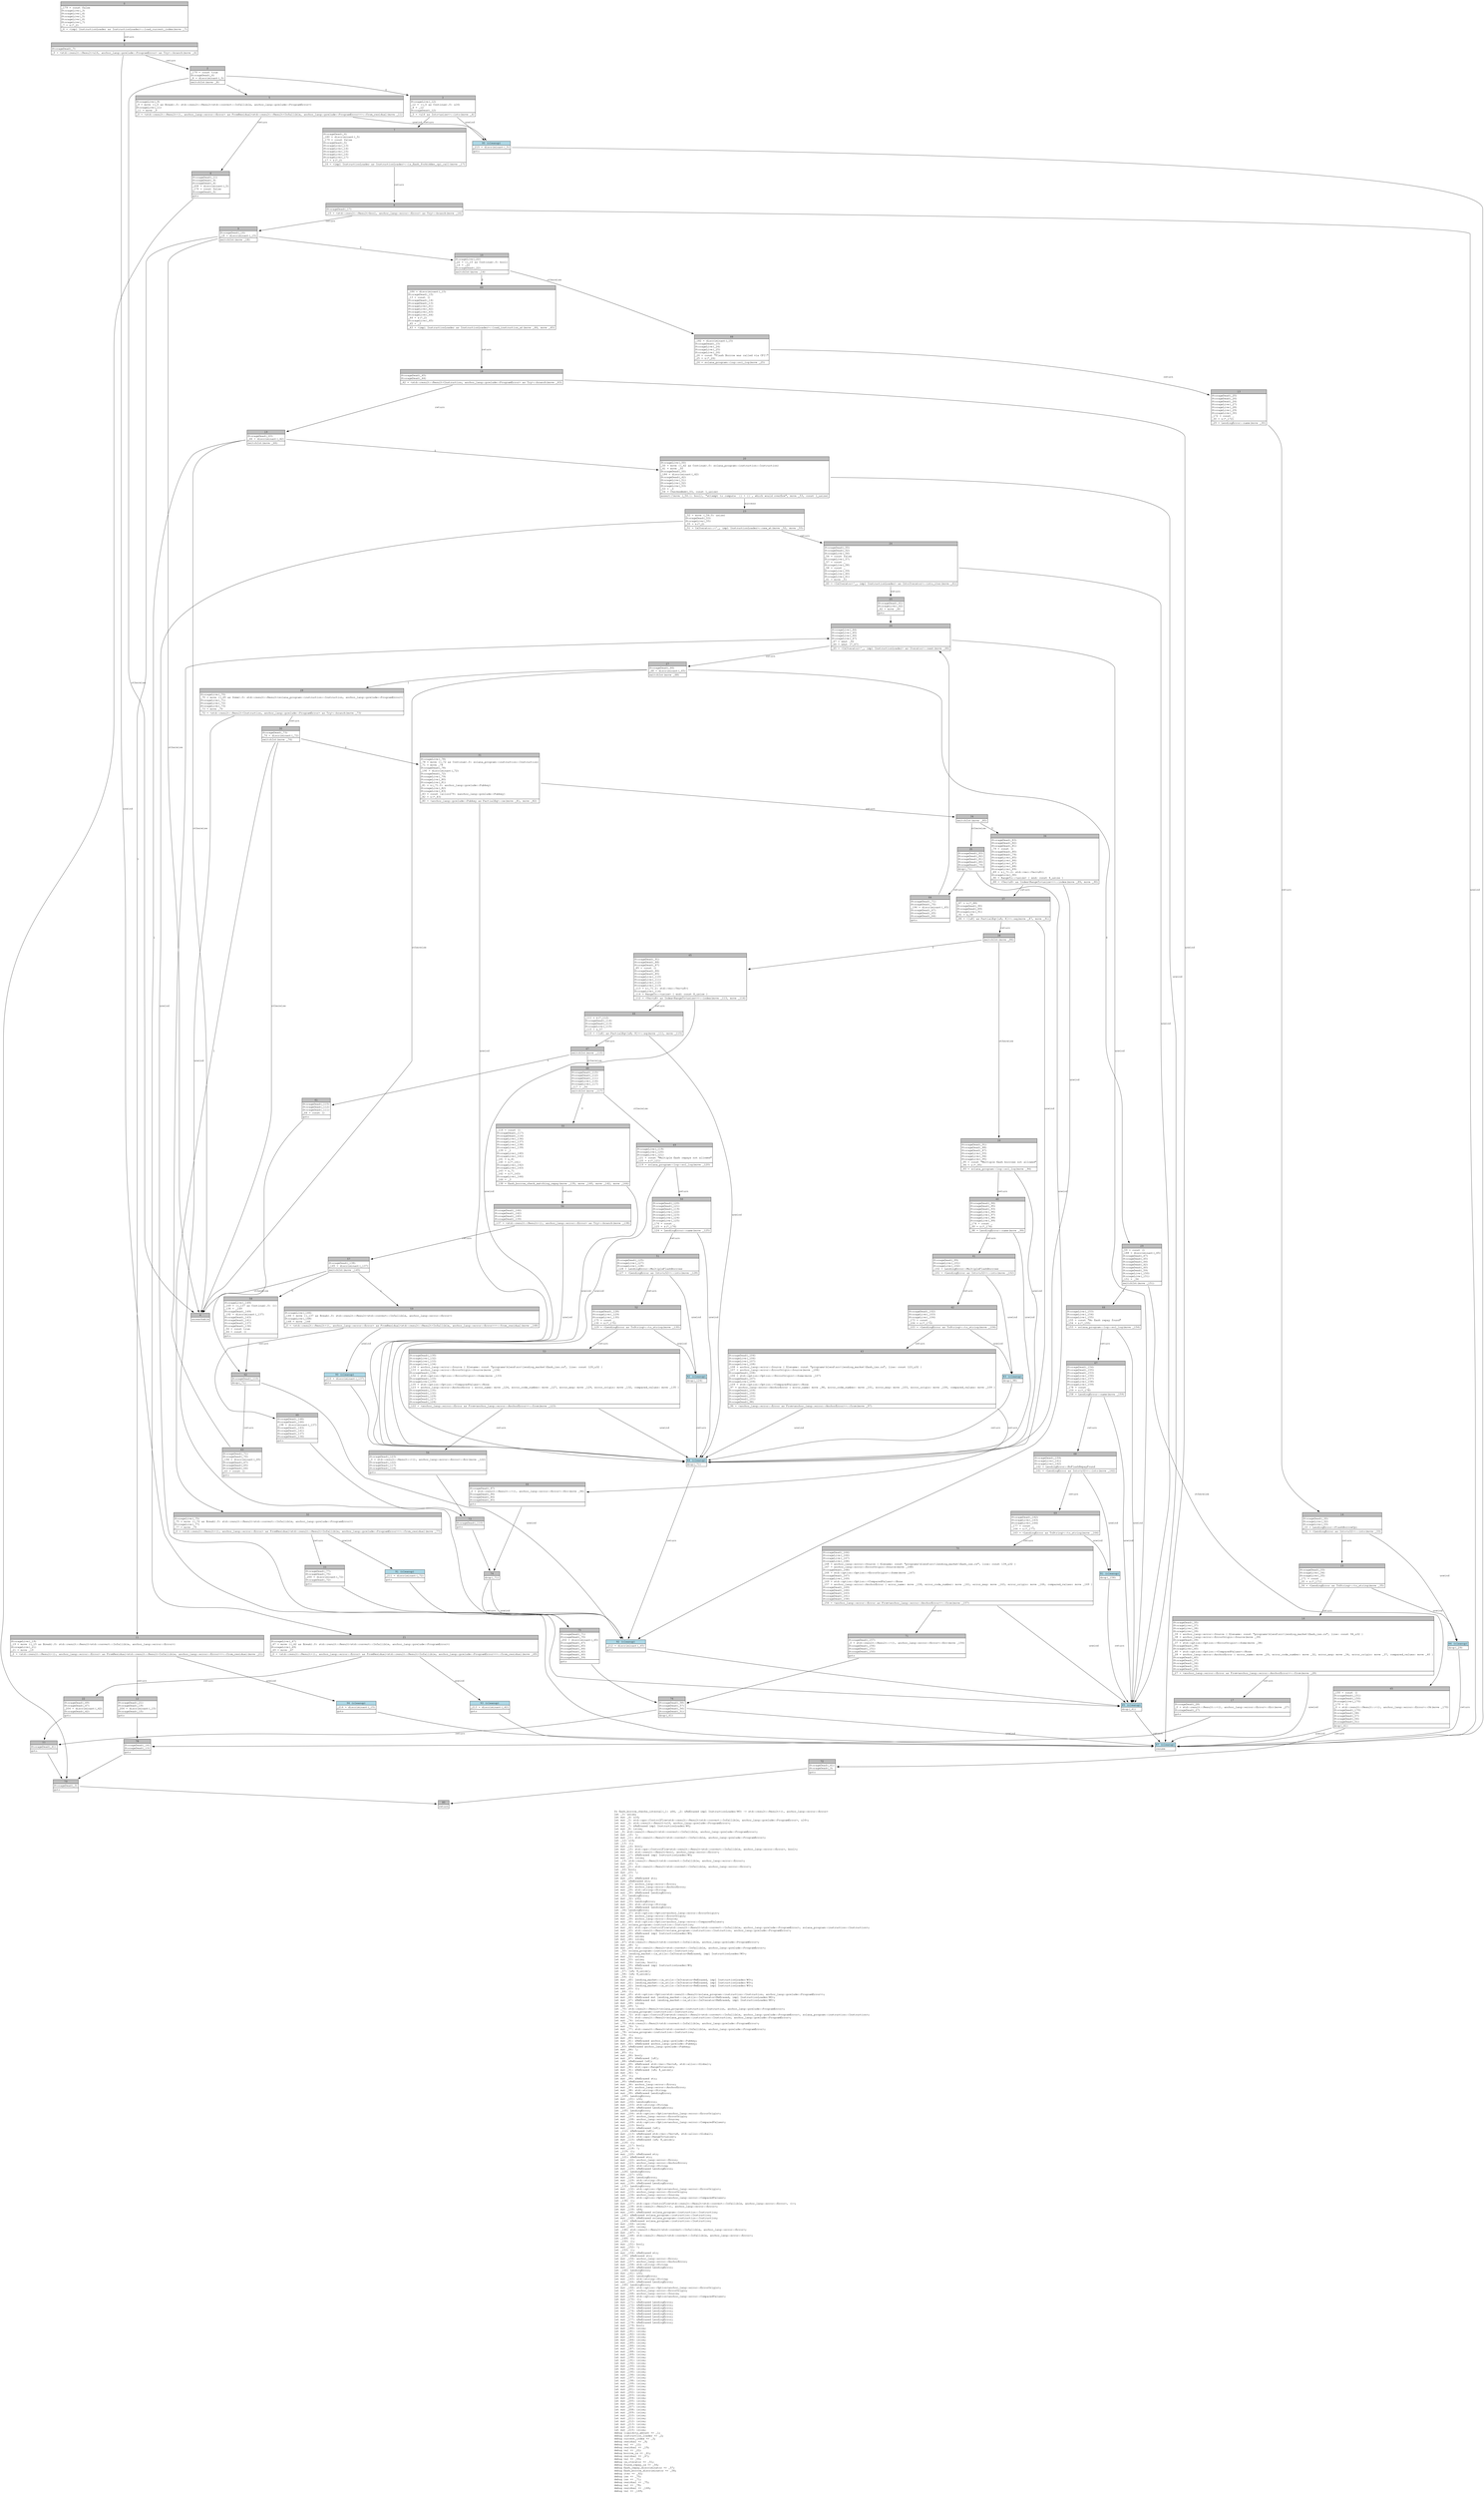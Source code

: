 digraph Mir_0_1103 {
    graph [fontname="Courier, monospace"];
    node [fontname="Courier, monospace"];
    edge [fontname="Courier, monospace"];
    label=<fn flash_borrow_checks_internal(_1: u64, _2: &amp;ReErased impl InstructionLoader/#0) -&gt; std::result::Result&lt;(), anchor_lang::error::Error&gt;<br align="left"/>let _3: usize;<br align="left"/>let mut _4: u16;<br align="left"/>let mut _5: std::ops::ControlFlow&lt;std::result::Result&lt;std::convert::Infallible, anchor_lang::prelude::ProgramError&gt;, u16&gt;;<br align="left"/>let mut _6: std::result::Result&lt;u16, anchor_lang::prelude::ProgramError&gt;;<br align="left"/>let mut _7: &amp;ReErased impl InstructionLoader/#0;<br align="left"/>let mut _8: isize;<br align="left"/>let _9: std::result::Result&lt;std::convert::Infallible, anchor_lang::prelude::ProgramError&gt;;<br align="left"/>let mut _10: !;<br align="left"/>let mut _11: std::result::Result&lt;std::convert::Infallible, anchor_lang::prelude::ProgramError&gt;;<br align="left"/>let _12: u16;<br align="left"/>let _13: ();<br align="left"/>let mut _14: bool;<br align="left"/>let mut _15: std::ops::ControlFlow&lt;std::result::Result&lt;std::convert::Infallible, anchor_lang::error::Error&gt;, bool&gt;;<br align="left"/>let mut _16: std::result::Result&lt;bool, anchor_lang::error::Error&gt;;<br align="left"/>let mut _17: &amp;ReErased impl InstructionLoader/#0;<br align="left"/>let mut _18: isize;<br align="left"/>let _19: std::result::Result&lt;std::convert::Infallible, anchor_lang::error::Error&gt;;<br align="left"/>let mut _20: !;<br align="left"/>let mut _21: std::result::Result&lt;std::convert::Infallible, anchor_lang::error::Error&gt;;<br align="left"/>let _22: bool;<br align="left"/>let mut _23: !;<br align="left"/>let _24: ();<br align="left"/>let mut _25: &amp;ReErased str;<br align="left"/>let _26: &amp;ReErased str;<br align="left"/>let mut _27: anchor_lang::error::Error;<br align="left"/>let mut _28: anchor_lang::error::AnchorError;<br align="left"/>let mut _29: std::string::String;<br align="left"/>let mut _30: &amp;ReErased LendingError;<br align="left"/>let _31: LendingError;<br align="left"/>let mut _32: u32;<br align="left"/>let mut _33: LendingError;<br align="left"/>let mut _34: std::string::String;<br align="left"/>let mut _35: &amp;ReErased LendingError;<br align="left"/>let _36: LendingError;<br align="left"/>let mut _37: std::option::Option&lt;anchor_lang::error::ErrorOrigin&gt;;<br align="left"/>let mut _38: anchor_lang::error::ErrorOrigin;<br align="left"/>let mut _39: anchor_lang::error::Source;<br align="left"/>let mut _40: std::option::Option&lt;anchor_lang::error::ComparedValues&gt;;<br align="left"/>let _41: solana_program::instruction::Instruction;<br align="left"/>let mut _42: std::ops::ControlFlow&lt;std::result::Result&lt;std::convert::Infallible, anchor_lang::prelude::ProgramError&gt;, solana_program::instruction::Instruction&gt;;<br align="left"/>let mut _43: std::result::Result&lt;solana_program::instruction::Instruction, anchor_lang::prelude::ProgramError&gt;;<br align="left"/>let mut _44: &amp;ReErased impl InstructionLoader/#0;<br align="left"/>let mut _45: usize;<br align="left"/>let mut _46: isize;<br align="left"/>let _47: std::result::Result&lt;std::convert::Infallible, anchor_lang::prelude::ProgramError&gt;;<br align="left"/>let mut _48: !;<br align="left"/>let mut _49: std::result::Result&lt;std::convert::Infallible, anchor_lang::prelude::ProgramError&gt;;<br align="left"/>let _50: solana_program::instruction::Instruction;<br align="left"/>let _51: lending_market::ix_utils::IxIterator&lt;ReErased, impl InstructionLoader/#0&gt;;<br align="left"/>let mut _52: usize;<br align="left"/>let mut _53: usize;<br align="left"/>let mut _54: (usize, bool);<br align="left"/>let mut _55: &amp;ReErased impl InstructionLoader/#0;<br align="left"/>let mut _56: bool;<br align="left"/>let _57: [u8; 8_usize];<br align="left"/>let _58: [u8; 8_usize];<br align="left"/>let _59: ();<br align="left"/>let mut _60: lending_market::ix_utils::IxIterator&lt;ReErased, impl InstructionLoader/#0&gt;;<br align="left"/>let mut _61: lending_market::ix_utils::IxIterator&lt;ReErased, impl InstructionLoader/#0&gt;;<br align="left"/>let mut _62: lending_market::ix_utils::IxIterator&lt;ReErased, impl InstructionLoader/#0&gt;;<br align="left"/>let mut _63: ();<br align="left"/>let _64: ();<br align="left"/>let mut _65: std::option::Option&lt;std::result::Result&lt;solana_program::instruction::Instruction, anchor_lang::prelude::ProgramError&gt;&gt;;<br align="left"/>let mut _66: &amp;ReErased mut lending_market::ix_utils::IxIterator&lt;ReErased, impl InstructionLoader/#0&gt;;<br align="left"/>let mut _67: &amp;ReErased mut lending_market::ix_utils::IxIterator&lt;ReErased, impl InstructionLoader/#0&gt;;<br align="left"/>let mut _68: isize;<br align="left"/>let mut _69: !;<br align="left"/>let _70: std::result::Result&lt;solana_program::instruction::Instruction, anchor_lang::prelude::ProgramError&gt;;<br align="left"/>let _71: solana_program::instruction::Instruction;<br align="left"/>let mut _72: std::ops::ControlFlow&lt;std::result::Result&lt;std::convert::Infallible, anchor_lang::prelude::ProgramError&gt;, solana_program::instruction::Instruction&gt;;<br align="left"/>let mut _73: std::result::Result&lt;solana_program::instruction::Instruction, anchor_lang::prelude::ProgramError&gt;;<br align="left"/>let mut _74: isize;<br align="left"/>let _75: std::result::Result&lt;std::convert::Infallible, anchor_lang::prelude::ProgramError&gt;;<br align="left"/>let mut _76: !;<br align="left"/>let mut _77: std::result::Result&lt;std::convert::Infallible, anchor_lang::prelude::ProgramError&gt;;<br align="left"/>let _78: solana_program::instruction::Instruction;<br align="left"/>let _79: ();<br align="left"/>let mut _80: bool;<br align="left"/>let mut _81: &amp;ReErased anchor_lang::prelude::Pubkey;<br align="left"/>let mut _82: &amp;ReErased anchor_lang::prelude::Pubkey;<br align="left"/>let _83: &amp;ReErased anchor_lang::prelude::Pubkey;<br align="left"/>let mut _84: !;<br align="left"/>let _85: ();<br align="left"/>let mut _86: bool;<br align="left"/>let mut _87: &amp;ReErased [u8];<br align="left"/>let _88: &amp;ReErased [u8];<br align="left"/>let mut _89: &amp;ReErased std::vec::Vec&lt;u8, std::alloc::Global&gt;;<br align="left"/>let mut _90: std::ops::RangeTo&lt;usize&gt;;<br align="left"/>let mut _91: &amp;ReErased [u8; 8_usize];<br align="left"/>let mut _92: !;<br align="left"/>let _93: ();<br align="left"/>let mut _94: &amp;ReErased str;<br align="left"/>let _95: &amp;ReErased str;<br align="left"/>let mut _96: anchor_lang::error::Error;<br align="left"/>let mut _97: anchor_lang::error::AnchorError;<br align="left"/>let mut _98: std::string::String;<br align="left"/>let mut _99: &amp;ReErased LendingError;<br align="left"/>let _100: LendingError;<br align="left"/>let mut _101: u32;<br align="left"/>let mut _102: LendingError;<br align="left"/>let mut _103: std::string::String;<br align="left"/>let mut _104: &amp;ReErased LendingError;<br align="left"/>let _105: LendingError;<br align="left"/>let mut _106: std::option::Option&lt;anchor_lang::error::ErrorOrigin&gt;;<br align="left"/>let mut _107: anchor_lang::error::ErrorOrigin;<br align="left"/>let mut _108: anchor_lang::error::Source;<br align="left"/>let mut _109: std::option::Option&lt;anchor_lang::error::ComparedValues&gt;;<br align="left"/>let mut _110: bool;<br align="left"/>let mut _111: &amp;ReErased [u8];<br align="left"/>let _112: &amp;ReErased [u8];<br align="left"/>let mut _113: &amp;ReErased std::vec::Vec&lt;u8, std::alloc::Global&gt;;<br align="left"/>let mut _114: std::ops::RangeTo&lt;usize&gt;;<br align="left"/>let mut _115: &amp;ReErased [u8; 8_usize];<br align="left"/>let _116: ();<br align="left"/>let mut _117: bool;<br align="left"/>let mut _118: !;<br align="left"/>let _119: ();<br align="left"/>let mut _120: &amp;ReErased str;<br align="left"/>let _121: &amp;ReErased str;<br align="left"/>let mut _122: anchor_lang::error::Error;<br align="left"/>let mut _123: anchor_lang::error::AnchorError;<br align="left"/>let mut _124: std::string::String;<br align="left"/>let mut _125: &amp;ReErased LendingError;<br align="left"/>let _126: LendingError;<br align="left"/>let mut _127: u32;<br align="left"/>let mut _128: LendingError;<br align="left"/>let mut _129: std::string::String;<br align="left"/>let mut _130: &amp;ReErased LendingError;<br align="left"/>let _131: LendingError;<br align="left"/>let mut _132: std::option::Option&lt;anchor_lang::error::ErrorOrigin&gt;;<br align="left"/>let mut _133: anchor_lang::error::ErrorOrigin;<br align="left"/>let mut _134: anchor_lang::error::Source;<br align="left"/>let mut _135: std::option::Option&lt;anchor_lang::error::ComparedValues&gt;;<br align="left"/>let _136: ();<br align="left"/>let mut _137: std::ops::ControlFlow&lt;std::result::Result&lt;std::convert::Infallible, anchor_lang::error::Error&gt;, ()&gt;;<br align="left"/>let mut _138: std::result::Result&lt;(), anchor_lang::error::Error&gt;;<br align="left"/>let mut _139: u64;<br align="left"/>let mut _140: &amp;ReErased solana_program::instruction::Instruction;<br align="left"/>let _141: &amp;ReErased solana_program::instruction::Instruction;<br align="left"/>let mut _142: &amp;ReErased solana_program::instruction::Instruction;<br align="left"/>let _143: &amp;ReErased solana_program::instruction::Instruction;<br align="left"/>let mut _144: usize;<br align="left"/>let mut _145: isize;<br align="left"/>let _146: std::result::Result&lt;std::convert::Infallible, anchor_lang::error::Error&gt;;<br align="left"/>let mut _147: !;<br align="left"/>let mut _148: std::result::Result&lt;std::convert::Infallible, anchor_lang::error::Error&gt;;<br align="left"/>let _149: ();<br align="left"/>let _150: ();<br align="left"/>let mut _151: bool;<br align="left"/>let mut _152: !;<br align="left"/>let _153: ();<br align="left"/>let mut _154: &amp;ReErased str;<br align="left"/>let _155: &amp;ReErased str;<br align="left"/>let mut _156: anchor_lang::error::Error;<br align="left"/>let mut _157: anchor_lang::error::AnchorError;<br align="left"/>let mut _158: std::string::String;<br align="left"/>let mut _159: &amp;ReErased LendingError;<br align="left"/>let _160: LendingError;<br align="left"/>let mut _161: u32;<br align="left"/>let mut _162: LendingError;<br align="left"/>let mut _163: std::string::String;<br align="left"/>let mut _164: &amp;ReErased LendingError;<br align="left"/>let _165: LendingError;<br align="left"/>let mut _166: std::option::Option&lt;anchor_lang::error::ErrorOrigin&gt;;<br align="left"/>let mut _167: anchor_lang::error::ErrorOrigin;<br align="left"/>let mut _168: anchor_lang::error::Source;<br align="left"/>let mut _169: std::option::Option&lt;anchor_lang::error::ComparedValues&gt;;<br align="left"/>let mut _170: ();<br align="left"/>let mut _171: &amp;ReErased LendingError;<br align="left"/>let mut _172: &amp;ReErased LendingError;<br align="left"/>let mut _173: &amp;ReErased LendingError;<br align="left"/>let mut _174: &amp;ReErased LendingError;<br align="left"/>let mut _175: &amp;ReErased LendingError;<br align="left"/>let mut _176: &amp;ReErased LendingError;<br align="left"/>let mut _177: &amp;ReErased LendingError;<br align="left"/>let mut _178: &amp;ReErased LendingError;<br align="left"/>let mut _179: bool;<br align="left"/>let mut _180: isize;<br align="left"/>let mut _181: isize;<br align="left"/>let mut _182: isize;<br align="left"/>let mut _183: isize;<br align="left"/>let mut _184: isize;<br align="left"/>let mut _185: isize;<br align="left"/>let mut _186: isize;<br align="left"/>let mut _187: isize;<br align="left"/>let mut _188: isize;<br align="left"/>let mut _189: isize;<br align="left"/>let mut _190: isize;<br align="left"/>let mut _191: isize;<br align="left"/>let mut _192: isize;<br align="left"/>let mut _193: isize;<br align="left"/>let mut _194: isize;<br align="left"/>let mut _195: isize;<br align="left"/>let mut _196: isize;<br align="left"/>let mut _197: isize;<br align="left"/>let mut _198: isize;<br align="left"/>let mut _199: isize;<br align="left"/>let mut _200: isize;<br align="left"/>let mut _201: isize;<br align="left"/>let mut _202: isize;<br align="left"/>let mut _203: isize;<br align="left"/>let mut _204: isize;<br align="left"/>let mut _205: isize;<br align="left"/>let mut _206: isize;<br align="left"/>let mut _207: isize;<br align="left"/>let mut _208: isize;<br align="left"/>let mut _209: isize;<br align="left"/>let mut _210: isize;<br align="left"/>let mut _211: isize;<br align="left"/>let mut _212: isize;<br align="left"/>let mut _213: isize;<br align="left"/>let mut _214: isize;<br align="left"/>let mut _215: isize;<br align="left"/>debug liquidity_amount =&gt; _1;<br align="left"/>debug instruction_loader =&gt; _2;<br align="left"/>debug current_index =&gt; _3;<br align="left"/>debug residual =&gt; _9;<br align="left"/>debug val =&gt; _12;<br align="left"/>debug residual =&gt; _19;<br align="left"/>debug val =&gt; _22;<br align="left"/>debug borrow_ix =&gt; _41;<br align="left"/>debug residual =&gt; _47;<br align="left"/>debug val =&gt; _50;<br align="left"/>debug ix_iterator =&gt; _51;<br align="left"/>debug found_repay_ix =&gt; _56;<br align="left"/>debug flash_repay_discriminator =&gt; _57;<br align="left"/>debug flash_borrow_discriminator =&gt; _58;<br align="left"/>debug iter =&gt; _62;<br align="left"/>debug ixn =&gt; _70;<br align="left"/>debug ixn =&gt; _71;<br align="left"/>debug residual =&gt; _75;<br align="left"/>debug val =&gt; _78;<br align="left"/>debug residual =&gt; _146;<br align="left"/>debug val =&gt; _149;<br align="left"/>>;
    bb0__0_1103 [shape="none", label=<<table border="0" cellborder="1" cellspacing="0"><tr><td bgcolor="gray" align="center" colspan="1">0</td></tr><tr><td align="left" balign="left">_179 = const false<br/>StorageLive(_3)<br/>StorageLive(_4)<br/>StorageLive(_5)<br/>StorageLive(_6)<br/>StorageLive(_7)<br/>_7 = &amp;(*_2)<br/></td></tr><tr><td align="left">_6 = &lt;impl InstructionLoader as InstructionLoader&gt;::load_current_index(move _7)</td></tr></table>>];
    bb1__0_1103 [shape="none", label=<<table border="0" cellborder="1" cellspacing="0"><tr><td bgcolor="gray" align="center" colspan="1">1</td></tr><tr><td align="left" balign="left">StorageDead(_7)<br/></td></tr><tr><td align="left">_5 = &lt;std::result::Result&lt;u16, anchor_lang::prelude::ProgramError&gt; as Try&gt;::branch(move _6)</td></tr></table>>];
    bb2__0_1103 [shape="none", label=<<table border="0" cellborder="1" cellspacing="0"><tr><td bgcolor="gray" align="center" colspan="1">2</td></tr><tr><td align="left" balign="left">_179 = const true<br/>StorageDead(_6)<br/>_8 = discriminant(_5)<br/></td></tr><tr><td align="left">switchInt(move _8)</td></tr></table>>];
    bb3__0_1103 [shape="none", label=<<table border="0" cellborder="1" cellspacing="0"><tr><td bgcolor="gray" align="center" colspan="1">3</td></tr><tr><td align="left" balign="left">StorageLive(_12)<br/>_12 = ((_5 as Continue).0: u16)<br/>_4 = _12<br/>StorageDead(_12)<br/></td></tr><tr><td align="left">_3 = &lt;u16 as Into&lt;usize&gt;&gt;::into(move _4)</td></tr></table>>];
    bb4__0_1103 [shape="none", label=<<table border="0" cellborder="1" cellspacing="0"><tr><td bgcolor="gray" align="center" colspan="1">4</td></tr><tr><td align="left">unreachable</td></tr></table>>];
    bb5__0_1103 [shape="none", label=<<table border="0" cellborder="1" cellspacing="0"><tr><td bgcolor="gray" align="center" colspan="1">5</td></tr><tr><td align="left" balign="left">StorageLive(_9)<br/>_9 = move ((_5 as Break).0: std::result::Result&lt;std::convert::Infallible, anchor_lang::prelude::ProgramError&gt;)<br/>StorageLive(_11)<br/>_11 = move _9<br/></td></tr><tr><td align="left">_0 = &lt;std::result::Result&lt;(), anchor_lang::error::Error&gt; as FromResidual&lt;std::result::Result&lt;Infallible, anchor_lang::prelude::ProgramError&gt;&gt;&gt;::from_residual(move _11)</td></tr></table>>];
    bb6__0_1103 [shape="none", label=<<table border="0" cellborder="1" cellspacing="0"><tr><td bgcolor="gray" align="center" colspan="1">6</td></tr><tr><td align="left" balign="left">StorageDead(_11)<br/>StorageDead(_9)<br/>StorageDead(_4)<br/>_208 = discriminant(_5)<br/>_179 = const false<br/>StorageDead(_5)<br/></td></tr><tr><td align="left">goto</td></tr></table>>];
    bb7__0_1103 [shape="none", label=<<table border="0" cellborder="1" cellspacing="0"><tr><td bgcolor="gray" align="center" colspan="1">7</td></tr><tr><td align="left" balign="left">StorageDead(_4)<br/>_180 = discriminant(_5)<br/>_179 = const false<br/>StorageDead(_5)<br/>StorageLive(_13)<br/>StorageLive(_14)<br/>StorageLive(_15)<br/>StorageLive(_16)<br/>StorageLive(_17)<br/>_17 = &amp;(*_2)<br/></td></tr><tr><td align="left">_16 = &lt;impl InstructionLoader as InstructionLoader&gt;::is_flash_forbidden_cpi_call(move _17)</td></tr></table>>];
    bb8__0_1103 [shape="none", label=<<table border="0" cellborder="1" cellspacing="0"><tr><td bgcolor="gray" align="center" colspan="1">8</td></tr><tr><td align="left" balign="left">StorageDead(_17)<br/></td></tr><tr><td align="left">_15 = &lt;std::result::Result&lt;bool, anchor_lang::error::Error&gt; as Try&gt;::branch(move _16)</td></tr></table>>];
    bb9__0_1103 [shape="none", label=<<table border="0" cellborder="1" cellspacing="0"><tr><td bgcolor="gray" align="center" colspan="1">9</td></tr><tr><td align="left" balign="left">StorageDead(_16)<br/>_18 = discriminant(_15)<br/></td></tr><tr><td align="left">switchInt(move _18)</td></tr></table>>];
    bb10__0_1103 [shape="none", label=<<table border="0" cellborder="1" cellspacing="0"><tr><td bgcolor="gray" align="center" colspan="1">10</td></tr><tr><td align="left" balign="left">StorageLive(_22)<br/>_22 = ((_15 as Continue).0: bool)<br/>_14 = _22<br/>StorageDead(_22)<br/></td></tr><tr><td align="left">switchInt(move _14)</td></tr></table>>];
    bb11__0_1103 [shape="none", label=<<table border="0" cellborder="1" cellspacing="0"><tr><td bgcolor="gray" align="center" colspan="1">11</td></tr><tr><td align="left" balign="left">StorageLive(_19)<br/>_19 = move ((_15 as Break).0: std::result::Result&lt;std::convert::Infallible, anchor_lang::error::Error&gt;)<br/>StorageLive(_21)<br/>_21 = move _19<br/></td></tr><tr><td align="left">_0 = &lt;std::result::Result&lt;(), anchor_lang::error::Error&gt; as FromResidual&lt;std::result::Result&lt;Infallible, anchor_lang::error::Error&gt;&gt;&gt;::from_residual(move _21)</td></tr></table>>];
    bb12__0_1103 [shape="none", label=<<table border="0" cellborder="1" cellspacing="0"><tr><td bgcolor="gray" align="center" colspan="1">12</td></tr><tr><td align="left" balign="left">StorageDead(_21)<br/>StorageDead(_19)<br/>_206 = discriminant(_15)<br/>StorageDead(_15)<br/></td></tr><tr><td align="left">goto</td></tr></table>>];
    bb13__0_1103 [shape="none", label=<<table border="0" cellborder="1" cellspacing="0"><tr><td bgcolor="gray" align="center" colspan="1">13</td></tr><tr><td align="left" balign="left">StorageDead(_25)<br/>StorageDead(_26)<br/>StorageDead(_24)<br/>StorageLive(_27)<br/>StorageLive(_28)<br/>StorageLive(_29)<br/>StorageLive(_30)<br/>_172 = const _<br/>_30 = &amp;(*_172)<br/></td></tr><tr><td align="left">_29 = LendingError::name(move _30)</td></tr></table>>];
    bb14__0_1103 [shape="none", label=<<table border="0" cellborder="1" cellspacing="0"><tr><td bgcolor="gray" align="center" colspan="1">14</td></tr><tr><td align="left" balign="left">StorageDead(_30)<br/>StorageLive(_32)<br/>StorageLive(_33)<br/>_33 = LendingError::FlashBorrowCpi<br/></td></tr><tr><td align="left">_32 = &lt;LendingError as Into&lt;u32&gt;&gt;::into(move _33)</td></tr></table>>];
    bb15__0_1103 [shape="none", label=<<table border="0" cellborder="1" cellspacing="0"><tr><td bgcolor="gray" align="center" colspan="1">15</td></tr><tr><td align="left" balign="left">StorageDead(_33)<br/>StorageLive(_34)<br/>StorageLive(_35)<br/>_171 = const _<br/>_35 = &amp;(*_171)<br/></td></tr><tr><td align="left">_34 = &lt;LendingError as ToString&gt;::to_string(move _35)</td></tr></table>>];
    bb16__0_1103 [shape="none", label=<<table border="0" cellborder="1" cellspacing="0"><tr><td bgcolor="gray" align="center" colspan="1">16</td></tr><tr><td align="left" balign="left">StorageDead(_35)<br/>StorageLive(_37)<br/>StorageLive(_38)<br/>StorageLive(_39)<br/>_39 = anchor_lang::error::Source { filename: const &quot;programs\\klend\\src\\lending_market\\flash_ixs.rs&quot;, line: const 94_u32 }<br/>_38 = anchor_lang::error::ErrorOrigin::Source(move _39)<br/>StorageDead(_39)<br/>_37 = std::option::Option::&lt;ErrorOrigin&gt;::Some(move _38)<br/>StorageDead(_38)<br/>StorageLive(_40)<br/>_40 = std::option::Option::&lt;ComparedValues&gt;::None<br/>_28 = anchor_lang::error::AnchorError { error_name: move _29, error_code_number: move _32, error_msg: move _34, error_origin: move _37, compared_values: move _40 }<br/>StorageDead(_40)<br/>StorageDead(_37)<br/>StorageDead(_34)<br/>StorageDead(_32)<br/>StorageDead(_29)<br/></td></tr><tr><td align="left">_27 = &lt;anchor_lang::error::Error as From&lt;anchor_lang::error::AnchorError&gt;&gt;::from(move _28)</td></tr></table>>];
    bb17__0_1103 [shape="none", label=<<table border="0" cellborder="1" cellspacing="0"><tr><td bgcolor="gray" align="center" colspan="1">17</td></tr><tr><td align="left" balign="left">StorageDead(_28)<br/>_0 = std::result::Result::&lt;(), anchor_lang::error::Error&gt;::Err(move _27)<br/>StorageDead(_27)<br/></td></tr><tr><td align="left">goto</td></tr></table>>];
    bb18__0_1103 [shape="none", label=<<table border="0" cellborder="1" cellspacing="0"><tr><td bgcolor="gray" align="center" colspan="1">18</td></tr><tr><td align="left" balign="left">StorageDead(_45)<br/>StorageDead(_44)<br/></td></tr><tr><td align="left">_42 = &lt;std::result::Result&lt;Instruction, anchor_lang::prelude::ProgramError&gt; as Try&gt;::branch(move _43)</td></tr></table>>];
    bb19__0_1103 [shape="none", label=<<table border="0" cellborder="1" cellspacing="0"><tr><td bgcolor="gray" align="center" colspan="1">19</td></tr><tr><td align="left" balign="left">StorageDead(_43)<br/>_46 = discriminant(_42)<br/></td></tr><tr><td align="left">switchInt(move _46)</td></tr></table>>];
    bb20__0_1103 [shape="none", label=<<table border="0" cellborder="1" cellspacing="0"><tr><td bgcolor="gray" align="center" colspan="1">20</td></tr><tr><td align="left" balign="left">StorageLive(_50)<br/>_50 = move ((_42 as Continue).0: solana_program::instruction::Instruction)<br/>_41 = move _50<br/>StorageDead(_50)<br/>_186 = discriminant(_42)<br/>StorageDead(_42)<br/>StorageLive(_51)<br/>StorageLive(_52)<br/>StorageLive(_53)<br/>_53 = _3<br/>_54 = CheckedAdd(_53, const 1_usize)<br/></td></tr><tr><td align="left">assert(!move (_54.1: bool), &quot;attempt to compute `{} + {}`, which would overflow&quot;, move _53, const 1_usize)</td></tr></table>>];
    bb21__0_1103 [shape="none", label=<<table border="0" cellborder="1" cellspacing="0"><tr><td bgcolor="gray" align="center" colspan="1">21</td></tr><tr><td align="left" balign="left">StorageLive(_47)<br/>_47 = move ((_42 as Break).0: std::result::Result&lt;std::convert::Infallible, anchor_lang::prelude::ProgramError&gt;)<br/>StorageLive(_49)<br/>_49 = move _47<br/></td></tr><tr><td align="left">_0 = &lt;std::result::Result&lt;(), anchor_lang::error::Error&gt; as FromResidual&lt;std::result::Result&lt;Infallible, anchor_lang::prelude::ProgramError&gt;&gt;&gt;::from_residual(move _49)</td></tr></table>>];
    bb22__0_1103 [shape="none", label=<<table border="0" cellborder="1" cellspacing="0"><tr><td bgcolor="gray" align="center" colspan="1">22</td></tr><tr><td align="left" balign="left">StorageDead(_49)<br/>StorageDead(_47)<br/>_204 = discriminant(_42)<br/>StorageDead(_42)<br/></td></tr><tr><td align="left">goto</td></tr></table>>];
    bb23__0_1103 [shape="none", label=<<table border="0" cellborder="1" cellspacing="0"><tr><td bgcolor="gray" align="center" colspan="1">23</td></tr><tr><td align="left" balign="left">_52 = move (_54.0: usize)<br/>StorageDead(_53)<br/>StorageLive(_55)<br/>_55 = &amp;(*_2)<br/></td></tr><tr><td align="left">_51 = IxIterator::&lt;'_, impl InstructionLoader&gt;::new_at(move _52, move _55)</td></tr></table>>];
    bb24__0_1103 [shape="none", label=<<table border="0" cellborder="1" cellspacing="0"><tr><td bgcolor="gray" align="center" colspan="1">24</td></tr><tr><td align="left" balign="left">StorageDead(_55)<br/>StorageDead(_52)<br/>StorageLive(_56)<br/>_56 = const false<br/>StorageLive(_57)<br/>_57 = const _<br/>StorageLive(_58)<br/>_58 = const _<br/>StorageLive(_59)<br/>StorageLive(_60)<br/>StorageLive(_61)<br/>_61 = move _51<br/></td></tr><tr><td align="left">_60 = &lt;IxIterator&lt;'_, impl InstructionLoader&gt; as IntoIterator&gt;::into_iter(move _61)</td></tr></table>>];
    bb25__0_1103 [shape="none", label=<<table border="0" cellborder="1" cellspacing="0"><tr><td bgcolor="gray" align="center" colspan="1">25</td></tr><tr><td align="left" balign="left">StorageDead(_61)<br/>StorageLive(_62)<br/>_62 = move _60<br/></td></tr><tr><td align="left">goto</td></tr></table>>];
    bb26__0_1103 [shape="none", label=<<table border="0" cellborder="1" cellspacing="0"><tr><td bgcolor="gray" align="center" colspan="1">26</td></tr><tr><td align="left" balign="left">StorageLive(_64)<br/>StorageLive(_65)<br/>StorageLive(_66)<br/>StorageLive(_67)<br/>_67 = &amp;mut _62<br/>_66 = &amp;mut (*_67)<br/></td></tr><tr><td align="left">_65 = &lt;IxIterator&lt;'_, impl InstructionLoader&gt; as Iterator&gt;::next(move _66)</td></tr></table>>];
    bb27__0_1103 [shape="none", label=<<table border="0" cellborder="1" cellspacing="0"><tr><td bgcolor="gray" align="center" colspan="1">27</td></tr><tr><td align="left" balign="left">StorageDead(_66)<br/>_68 = discriminant(_65)<br/></td></tr><tr><td align="left">switchInt(move _68)</td></tr></table>>];
    bb28__0_1103 [shape="none", label=<<table border="0" cellborder="1" cellspacing="0"><tr><td bgcolor="gray" align="center" colspan="1">28</td></tr><tr><td align="left" balign="left">StorageLive(_70)<br/>_70 = move ((_65 as Some).0: std::result::Result&lt;solana_program::instruction::Instruction, anchor_lang::prelude::ProgramError&gt;)<br/>StorageLive(_71)<br/>StorageLive(_72)<br/>StorageLive(_73)<br/>_73 = move _70<br/></td></tr><tr><td align="left">_72 = &lt;std::result::Result&lt;Instruction, anchor_lang::prelude::ProgramError&gt; as Try&gt;::branch(move _73)</td></tr></table>>];
    bb29__0_1103 [shape="none", label=<<table border="0" cellborder="1" cellspacing="0"><tr><td bgcolor="gray" align="center" colspan="1">29</td></tr><tr><td align="left" balign="left">_59 = const ()<br/>_188 = discriminant(_65)<br/>StorageDead(_67)<br/>StorageDead(_65)<br/>StorageDead(_64)<br/>StorageDead(_62)<br/>StorageDead(_60)<br/>StorageDead(_59)<br/>StorageLive(_150)<br/>StorageLive(_151)<br/>_151 = _56<br/></td></tr><tr><td align="left">switchInt(move _151)</td></tr></table>>];
    bb30__0_1103 [shape="none", label=<<table border="0" cellborder="1" cellspacing="0"><tr><td bgcolor="gray" align="center" colspan="1">30</td></tr><tr><td align="left" balign="left">StorageDead(_73)<br/>_74 = discriminant(_72)<br/></td></tr><tr><td align="left">switchInt(move _74)</td></tr></table>>];
    bb31__0_1103 [shape="none", label=<<table border="0" cellborder="1" cellspacing="0"><tr><td bgcolor="gray" align="center" colspan="1">31</td></tr><tr><td align="left" balign="left">StorageLive(_78)<br/>_78 = move ((_72 as Continue).0: solana_program::instruction::Instruction)<br/>_71 = move _78<br/>StorageDead(_78)<br/>_190 = discriminant(_72)<br/>StorageDead(_72)<br/>StorageLive(_79)<br/>StorageLive(_80)<br/>StorageLive(_81)<br/>_81 = &amp;(_71.0: anchor_lang::prelude::Pubkey)<br/>StorageLive(_82)<br/>StorageLive(_83)<br/>_83 = const {alloc279: &amp;anchor_lang::prelude::Pubkey}<br/>_82 = &amp;(*_83)<br/></td></tr><tr><td align="left">_80 = &lt;anchor_lang::prelude::Pubkey as PartialEq&gt;::ne(move _81, move _82)</td></tr></table>>];
    bb32__0_1103 [shape="none", label=<<table border="0" cellborder="1" cellspacing="0"><tr><td bgcolor="gray" align="center" colspan="1">32</td></tr><tr><td align="left" balign="left">StorageLive(_75)<br/>_75 = move ((_72 as Break).0: std::result::Result&lt;std::convert::Infallible, anchor_lang::prelude::ProgramError&gt;)<br/>StorageLive(_77)<br/>_77 = move _75<br/></td></tr><tr><td align="left">_0 = &lt;std::result::Result&lt;(), anchor_lang::error::Error&gt; as FromResidual&lt;std::result::Result&lt;Infallible, anchor_lang::prelude::ProgramError&gt;&gt;&gt;::from_residual(move _77)</td></tr></table>>];
    bb33__0_1103 [shape="none", label=<<table border="0" cellborder="1" cellspacing="0"><tr><td bgcolor="gray" align="center" colspan="1">33</td></tr><tr><td align="left" balign="left">StorageDead(_77)<br/>StorageDead(_75)<br/>_200 = discriminant(_72)<br/>StorageDead(_72)<br/></td></tr><tr><td align="left">goto</td></tr></table>>];
    bb34__0_1103 [shape="none", label=<<table border="0" cellborder="1" cellspacing="0"><tr><td bgcolor="gray" align="center" colspan="1">34</td></tr><tr><td align="left">switchInt(move _80)</td></tr></table>>];
    bb35__0_1103 [shape="none", label=<<table border="0" cellborder="1" cellspacing="0"><tr><td bgcolor="gray" align="center" colspan="1">35</td></tr><tr><td align="left" balign="left">StorageDead(_83)<br/>StorageDead(_82)<br/>StorageDead(_81)<br/>StorageDead(_80)<br/>StorageDead(_79)<br/></td></tr><tr><td align="left">drop(_71)</td></tr></table>>];
    bb36__0_1103 [shape="none", label=<<table border="0" cellborder="1" cellspacing="0"><tr><td bgcolor="gray" align="center" colspan="1">36</td></tr><tr><td align="left" balign="left">StorageDead(_83)<br/>StorageDead(_82)<br/>StorageDead(_81)<br/>_79 = const ()<br/>StorageDead(_80)<br/>StorageDead(_79)<br/>StorageLive(_85)<br/>StorageLive(_86)<br/>StorageLive(_87)<br/>StorageLive(_88)<br/>StorageLive(_89)<br/>_89 = &amp;(_71.2: std::vec::Vec&lt;u8&gt;)<br/>StorageLive(_90)<br/>_90 = RangeTo::&lt;usize&gt; { end: const 8_usize }<br/></td></tr><tr><td align="left">_88 = &lt;Vec&lt;u8&gt; as Index&lt;RangeTo&lt;usize&gt;&gt;&gt;::index(move _89, move _90)</td></tr></table>>];
    bb37__0_1103 [shape="none", label=<<table border="0" cellborder="1" cellspacing="0"><tr><td bgcolor="gray" align="center" colspan="1">37</td></tr><tr><td align="left" balign="left">_87 = &amp;(*_88)<br/>StorageDead(_90)<br/>StorageDead(_89)<br/>StorageLive(_91)<br/>_91 = &amp;_58<br/></td></tr><tr><td align="left">_86 = &lt;[u8] as PartialEq&lt;[u8; 8]&gt;&gt;::eq(move _87, move _91)</td></tr></table>>];
    bb38__0_1103 [shape="none", label=<<table border="0" cellborder="1" cellspacing="0"><tr><td bgcolor="gray" align="center" colspan="1">38</td></tr><tr><td align="left">switchInt(move _86)</td></tr></table>>];
    bb39__0_1103 [shape="none", label=<<table border="0" cellborder="1" cellspacing="0"><tr><td bgcolor="gray" align="center" colspan="1">39</td></tr><tr><td align="left" balign="left">StorageDead(_91)<br/>StorageDead(_88)<br/>StorageDead(_87)<br/>StorageLive(_93)<br/>StorageLive(_94)<br/>StorageLive(_95)<br/>_95 = const &quot;Multiple flash borrows not allowed&quot;<br/>_94 = &amp;(*_95)<br/></td></tr><tr><td align="left">_93 = solana_program::log::sol_log(move _94)</td></tr></table>>];
    bb40__0_1103 [shape="none", label=<<table border="0" cellborder="1" cellspacing="0"><tr><td bgcolor="gray" align="center" colspan="1">40</td></tr><tr><td align="left" balign="left">StorageDead(_94)<br/>StorageDead(_95)<br/>StorageDead(_93)<br/>StorageLive(_96)<br/>StorageLive(_97)<br/>StorageLive(_98)<br/>StorageLive(_99)<br/>_174 = const _<br/>_99 = &amp;(*_174)<br/></td></tr><tr><td align="left">_98 = LendingError::name(move _99)</td></tr></table>>];
    bb41__0_1103 [shape="none", label=<<table border="0" cellborder="1" cellspacing="0"><tr><td bgcolor="gray" align="center" colspan="1">41</td></tr><tr><td align="left" balign="left">StorageDead(_99)<br/>StorageLive(_101)<br/>StorageLive(_102)<br/>_102 = LendingError::MultipleFlashBorrows<br/></td></tr><tr><td align="left">_101 = &lt;LendingError as Into&lt;u32&gt;&gt;::into(move _102)</td></tr></table>>];
    bb42__0_1103 [shape="none", label=<<table border="0" cellborder="1" cellspacing="0"><tr><td bgcolor="gray" align="center" colspan="1">42</td></tr><tr><td align="left" balign="left">StorageDead(_102)<br/>StorageLive(_103)<br/>StorageLive(_104)<br/>_173 = const _<br/>_104 = &amp;(*_173)<br/></td></tr><tr><td align="left">_103 = &lt;LendingError as ToString&gt;::to_string(move _104)</td></tr></table>>];
    bb43__0_1103 [shape="none", label=<<table border="0" cellborder="1" cellspacing="0"><tr><td bgcolor="gray" align="center" colspan="1">43</td></tr><tr><td align="left" balign="left">StorageDead(_104)<br/>StorageLive(_106)<br/>StorageLive(_107)<br/>StorageLive(_108)<br/>_108 = anchor_lang::error::Source { filename: const &quot;programs\\klend\\src\\lending_market\\flash_ixs.rs&quot;, line: const 123_u32 }<br/>_107 = anchor_lang::error::ErrorOrigin::Source(move _108)<br/>StorageDead(_108)<br/>_106 = std::option::Option::&lt;ErrorOrigin&gt;::Some(move _107)<br/>StorageDead(_107)<br/>StorageLive(_109)<br/>_109 = std::option::Option::&lt;ComparedValues&gt;::None<br/>_97 = anchor_lang::error::AnchorError { error_name: move _98, error_code_number: move _101, error_msg: move _103, error_origin: move _106, compared_values: move _109 }<br/>StorageDead(_109)<br/>StorageDead(_106)<br/>StorageDead(_103)<br/>StorageDead(_101)<br/>StorageDead(_98)<br/></td></tr><tr><td align="left">_96 = &lt;anchor_lang::error::Error as From&lt;anchor_lang::error::AnchorError&gt;&gt;::from(move _97)</td></tr></table>>];
    bb44__0_1103 [shape="none", label=<<table border="0" cellborder="1" cellspacing="0"><tr><td bgcolor="gray" align="center" colspan="1">44</td></tr><tr><td align="left" balign="left">StorageDead(_97)<br/>_0 = std::result::Result::&lt;(), anchor_lang::error::Error&gt;::Err(move _96)<br/>StorageDead(_96)<br/>StorageDead(_86)<br/>StorageDead(_85)<br/></td></tr><tr><td align="left">goto</td></tr></table>>];
    bb45__0_1103 [shape="none", label=<<table border="0" cellborder="1" cellspacing="0"><tr><td bgcolor="gray" align="center" colspan="1">45</td></tr><tr><td align="left" balign="left">StorageDead(_91)<br/>StorageDead(_88)<br/>StorageDead(_87)<br/>_85 = const ()<br/>StorageDead(_86)<br/>StorageDead(_85)<br/>StorageLive(_110)<br/>StorageLive(_111)<br/>StorageLive(_112)<br/>StorageLive(_113)<br/>_113 = &amp;(_71.2: std::vec::Vec&lt;u8&gt;)<br/>StorageLive(_114)<br/>_114 = RangeTo::&lt;usize&gt; { end: const 8_usize }<br/></td></tr><tr><td align="left">_112 = &lt;Vec&lt;u8&gt; as Index&lt;RangeTo&lt;usize&gt;&gt;&gt;::index(move _113, move _114)</td></tr></table>>];
    bb46__0_1103 [shape="none", label=<<table border="0" cellborder="1" cellspacing="0"><tr><td bgcolor="gray" align="center" colspan="1">46</td></tr><tr><td align="left" balign="left">_111 = &amp;(*_112)<br/>StorageDead(_114)<br/>StorageDead(_113)<br/>StorageLive(_115)<br/>_115 = &amp;_57<br/></td></tr><tr><td align="left">_110 = &lt;[u8] as PartialEq&lt;[u8; 8]&gt;&gt;::eq(move _111, move _115)</td></tr></table>>];
    bb47__0_1103 [shape="none", label=<<table border="0" cellborder="1" cellspacing="0"><tr><td bgcolor="gray" align="center" colspan="1">47</td></tr><tr><td align="left">switchInt(move _110)</td></tr></table>>];
    bb48__0_1103 [shape="none", label=<<table border="0" cellborder="1" cellspacing="0"><tr><td bgcolor="gray" align="center" colspan="1">48</td></tr><tr><td align="left" balign="left">StorageDead(_115)<br/>StorageDead(_112)<br/>StorageDead(_111)<br/>StorageLive(_116)<br/>StorageLive(_117)<br/>_117 = _56<br/></td></tr><tr><td align="left">switchInt(move _117)</td></tr></table>>];
    bb49__0_1103 [shape="none", label=<<table border="0" cellborder="1" cellspacing="0"><tr><td bgcolor="gray" align="center" colspan="1">49</td></tr><tr><td align="left" balign="left">StorageLive(_119)<br/>StorageLive(_120)<br/>StorageLive(_121)<br/>_121 = const &quot;Multiple flash repays not allowed&quot;<br/>_120 = &amp;(*_121)<br/></td></tr><tr><td align="left">_119 = solana_program::log::sol_log(move _120)</td></tr></table>>];
    bb50__0_1103 [shape="none", label=<<table border="0" cellborder="1" cellspacing="0"><tr><td bgcolor="gray" align="center" colspan="1">50</td></tr><tr><td align="left" balign="left">StorageDead(_120)<br/>StorageDead(_121)<br/>StorageDead(_119)<br/>StorageLive(_122)<br/>StorageLive(_123)<br/>StorageLive(_124)<br/>StorageLive(_125)<br/>_176 = const _<br/>_125 = &amp;(*_176)<br/></td></tr><tr><td align="left">_124 = LendingError::name(move _125)</td></tr></table>>];
    bb51__0_1103 [shape="none", label=<<table border="0" cellborder="1" cellspacing="0"><tr><td bgcolor="gray" align="center" colspan="1">51</td></tr><tr><td align="left" balign="left">StorageDead(_125)<br/>StorageLive(_127)<br/>StorageLive(_128)<br/>_128 = LendingError::MultipleFlashBorrows<br/></td></tr><tr><td align="left">_127 = &lt;LendingError as Into&lt;u32&gt;&gt;::into(move _128)</td></tr></table>>];
    bb52__0_1103 [shape="none", label=<<table border="0" cellborder="1" cellspacing="0"><tr><td bgcolor="gray" align="center" colspan="1">52</td></tr><tr><td align="left" balign="left">StorageDead(_128)<br/>StorageLive(_129)<br/>StorageLive(_130)<br/>_175 = const _<br/>_130 = &amp;(*_175)<br/></td></tr><tr><td align="left">_129 = &lt;LendingError as ToString&gt;::to_string(move _130)</td></tr></table>>];
    bb53__0_1103 [shape="none", label=<<table border="0" cellborder="1" cellspacing="0"><tr><td bgcolor="gray" align="center" colspan="1">53</td></tr><tr><td align="left" balign="left">StorageDead(_130)<br/>StorageLive(_132)<br/>StorageLive(_133)<br/>StorageLive(_134)<br/>_134 = anchor_lang::error::Source { filename: const &quot;programs\\klend\\src\\lending_market\\flash_ixs.rs&quot;, line: const 129_u32 }<br/>_133 = anchor_lang::error::ErrorOrigin::Source(move _134)<br/>StorageDead(_134)<br/>_132 = std::option::Option::&lt;ErrorOrigin&gt;::Some(move _133)<br/>StorageDead(_133)<br/>StorageLive(_135)<br/>_135 = std::option::Option::&lt;ComparedValues&gt;::None<br/>_123 = anchor_lang::error::AnchorError { error_name: move _124, error_code_number: move _127, error_msg: move _129, error_origin: move _132, compared_values: move _135 }<br/>StorageDead(_135)<br/>StorageDead(_132)<br/>StorageDead(_129)<br/>StorageDead(_127)<br/>StorageDead(_124)<br/></td></tr><tr><td align="left">_122 = &lt;anchor_lang::error::Error as From&lt;anchor_lang::error::AnchorError&gt;&gt;::from(move _123)</td></tr></table>>];
    bb54__0_1103 [shape="none", label=<<table border="0" cellborder="1" cellspacing="0"><tr><td bgcolor="gray" align="center" colspan="1">54</td></tr><tr><td align="left" balign="left">StorageDead(_123)<br/>_0 = std::result::Result::&lt;(), anchor_lang::error::Error&gt;::Err(move _122)<br/>StorageDead(_122)<br/>StorageDead(_117)<br/>StorageDead(_116)<br/></td></tr><tr><td align="left">goto</td></tr></table>>];
    bb55__0_1103 [shape="none", label=<<table border="0" cellborder="1" cellspacing="0"><tr><td bgcolor="gray" align="center" colspan="1">55</td></tr><tr><td align="left" balign="left">_116 = const ()<br/>StorageDead(_117)<br/>StorageDead(_116)<br/>StorageLive(_136)<br/>StorageLive(_137)<br/>StorageLive(_138)<br/>StorageLive(_139)<br/>_139 = _1<br/>StorageLive(_140)<br/>StorageLive(_141)<br/>_141 = &amp;_41<br/>_140 = &amp;(*_141)<br/>StorageLive(_142)<br/>StorageLive(_143)<br/>_143 = &amp;_71<br/>_142 = &amp;(*_143)<br/>StorageLive(_144)<br/>_144 = _3<br/></td></tr><tr><td align="left">_138 = flash_borrow_check_matching_repay(move _139, move _140, move _142, move _144)</td></tr></table>>];
    bb56__0_1103 [shape="none", label=<<table border="0" cellborder="1" cellspacing="0"><tr><td bgcolor="gray" align="center" colspan="1">56</td></tr><tr><td align="left" balign="left">StorageDead(_144)<br/>StorageDead(_142)<br/>StorageDead(_140)<br/>StorageDead(_139)<br/></td></tr><tr><td align="left">_137 = &lt;std::result::Result&lt;(), anchor_lang::error::Error&gt; as Try&gt;::branch(move _138)</td></tr></table>>];
    bb57__0_1103 [shape="none", label=<<table border="0" cellborder="1" cellspacing="0"><tr><td bgcolor="gray" align="center" colspan="1">57</td></tr><tr><td align="left" balign="left">StorageDead(_138)<br/>_145 = discriminant(_137)<br/></td></tr><tr><td align="left">switchInt(move _145)</td></tr></table>>];
    bb58__0_1103 [shape="none", label=<<table border="0" cellborder="1" cellspacing="0"><tr><td bgcolor="gray" align="center" colspan="1">58</td></tr><tr><td align="left" balign="left">StorageLive(_149)<br/>_149 = ((_137 as Continue).0: ())<br/>_136 = _149<br/>StorageDead(_149)<br/>_192 = discriminant(_137)<br/>StorageDead(_143)<br/>StorageDead(_141)<br/>StorageDead(_137)<br/>StorageDead(_136)<br/>_56 = const true<br/>_64 = const ()<br/></td></tr><tr><td align="left">goto</td></tr></table>>];
    bb59__0_1103 [shape="none", label=<<table border="0" cellborder="1" cellspacing="0"><tr><td bgcolor="gray" align="center" colspan="1">59</td></tr><tr><td align="left" balign="left">StorageLive(_146)<br/>_146 = move ((_137 as Break).0: std::result::Result&lt;std::convert::Infallible, anchor_lang::error::Error&gt;)<br/>StorageLive(_148)<br/>_148 = move _146<br/></td></tr><tr><td align="left">_0 = &lt;std::result::Result&lt;(), anchor_lang::error::Error&gt; as FromResidual&lt;std::result::Result&lt;Infallible, anchor_lang::error::Error&gt;&gt;&gt;::from_residual(move _148)</td></tr></table>>];
    bb60__0_1103 [shape="none", label=<<table border="0" cellborder="1" cellspacing="0"><tr><td bgcolor="gray" align="center" colspan="1">60</td></tr><tr><td align="left" balign="left">StorageDead(_148)<br/>StorageDead(_146)<br/>_198 = discriminant(_137)<br/>StorageDead(_143)<br/>StorageDead(_141)<br/>StorageDead(_137)<br/>StorageDead(_136)<br/></td></tr><tr><td align="left">goto</td></tr></table>>];
    bb61__0_1103 [shape="none", label=<<table border="0" cellborder="1" cellspacing="0"><tr><td bgcolor="gray" align="center" colspan="1">61</td></tr><tr><td align="left" balign="left">StorageDead(_115)<br/>StorageDead(_112)<br/>StorageDead(_111)<br/>_64 = const ()<br/></td></tr><tr><td align="left">goto</td></tr></table>>];
    bb62__0_1103 [shape="none", label=<<table border="0" cellborder="1" cellspacing="0"><tr><td bgcolor="gray" align="center" colspan="1">62</td></tr><tr><td align="left" balign="left">StorageDead(_110)<br/></td></tr><tr><td align="left">drop(_71)</td></tr></table>>];
    bb63__0_1103 [shape="none", label=<<table border="0" cellborder="1" cellspacing="0"><tr><td bgcolor="gray" align="center" colspan="1">63</td></tr><tr><td align="left" balign="left">StorageDead(_71)<br/>StorageDead(_70)<br/>_194 = discriminant(_65)<br/>StorageDead(_67)<br/>StorageDead(_65)<br/>StorageDead(_64)<br/>_63 = const ()<br/></td></tr><tr><td align="left">goto</td></tr></table>>];
    bb64__0_1103 [shape="none", label=<<table border="0" cellborder="1" cellspacing="0"><tr><td bgcolor="gray" align="center" colspan="1">64</td></tr><tr><td align="left" balign="left">StorageDead(_71)<br/>StorageDead(_70)<br/>_196 = discriminant(_65)<br/>StorageDead(_67)<br/>StorageDead(_65)<br/>StorageDead(_64)<br/></td></tr><tr><td align="left">goto</td></tr></table>>];
    bb65__0_1103 [shape="none", label=<<table border="0" cellborder="1" cellspacing="0"><tr><td bgcolor="gray" align="center" colspan="1">65</td></tr><tr><td align="left" balign="left">_150 = const ()<br/>StorageDead(_151)<br/>StorageDead(_150)<br/>StorageLive(_170)<br/>_170 = ()<br/>_0 = std::result::Result::&lt;(), anchor_lang::error::Error&gt;::Ok(move _170)<br/>StorageDead(_170)<br/>StorageDead(_58)<br/>StorageDead(_57)<br/>StorageDead(_56)<br/>StorageDead(_51)<br/></td></tr><tr><td align="left">drop(_41)</td></tr></table>>];
    bb66__0_1103 [shape="none", label=<<table border="0" cellborder="1" cellspacing="0"><tr><td bgcolor="gray" align="center" colspan="1">66</td></tr><tr><td align="left" balign="left">StorageLive(_153)<br/>StorageLive(_154)<br/>StorageLive(_155)<br/>_155 = const &quot;No flash repay found&quot;<br/>_154 = &amp;(*_155)<br/></td></tr><tr><td align="left">_153 = solana_program::log::sol_log(move _154)</td></tr></table>>];
    bb67__0_1103 [shape="none", label=<<table border="0" cellborder="1" cellspacing="0"><tr><td bgcolor="gray" align="center" colspan="1">67</td></tr><tr><td align="left" balign="left">StorageDead(_154)<br/>StorageDead(_155)<br/>StorageDead(_153)<br/>StorageLive(_156)<br/>StorageLive(_157)<br/>StorageLive(_158)<br/>StorageLive(_159)<br/>_178 = const _<br/>_159 = &amp;(*_178)<br/></td></tr><tr><td align="left">_158 = LendingError::name(move _159)</td></tr></table>>];
    bb68__0_1103 [shape="none", label=<<table border="0" cellborder="1" cellspacing="0"><tr><td bgcolor="gray" align="center" colspan="1">68</td></tr><tr><td align="left" balign="left">StorageDead(_159)<br/>StorageLive(_161)<br/>StorageLive(_162)<br/>_162 = LendingError::NoFlashRepayFound<br/></td></tr><tr><td align="left">_161 = &lt;LendingError as Into&lt;u32&gt;&gt;::into(move _162)</td></tr></table>>];
    bb69__0_1103 [shape="none", label=<<table border="0" cellborder="1" cellspacing="0"><tr><td bgcolor="gray" align="center" colspan="1">69</td></tr><tr><td align="left" balign="left">StorageDead(_162)<br/>StorageLive(_163)<br/>StorageLive(_164)<br/>_177 = const _<br/>_164 = &amp;(*_177)<br/></td></tr><tr><td align="left">_163 = &lt;LendingError as ToString&gt;::to_string(move _164)</td></tr></table>>];
    bb70__0_1103 [shape="none", label=<<table border="0" cellborder="1" cellspacing="0"><tr><td bgcolor="gray" align="center" colspan="1">70</td></tr><tr><td align="left" balign="left">StorageDead(_164)<br/>StorageLive(_166)<br/>StorageLive(_167)<br/>StorageLive(_168)<br/>_168 = anchor_lang::error::Source { filename: const &quot;programs\\klend\\src\\lending_market\\flash_ixs.rs&quot;, line: const 139_u32 }<br/>_167 = anchor_lang::error::ErrorOrigin::Source(move _168)<br/>StorageDead(_168)<br/>_166 = std::option::Option::&lt;ErrorOrigin&gt;::Some(move _167)<br/>StorageDead(_167)<br/>StorageLive(_169)<br/>_169 = std::option::Option::&lt;ComparedValues&gt;::None<br/>_157 = anchor_lang::error::AnchorError { error_name: move _158, error_code_number: move _161, error_msg: move _163, error_origin: move _166, compared_values: move _169 }<br/>StorageDead(_169)<br/>StorageDead(_166)<br/>StorageDead(_163)<br/>StorageDead(_161)<br/>StorageDead(_158)<br/></td></tr><tr><td align="left">_156 = &lt;anchor_lang::error::Error as From&lt;anchor_lang::error::AnchorError&gt;&gt;::from(move _157)</td></tr></table>>];
    bb71__0_1103 [shape="none", label=<<table border="0" cellborder="1" cellspacing="0"><tr><td bgcolor="gray" align="center" colspan="1">71</td></tr><tr><td align="left" balign="left">StorageDead(_157)<br/>_0 = std::result::Result::&lt;(), anchor_lang::error::Error&gt;::Err(move _156)<br/>StorageDead(_156)<br/>StorageDead(_151)<br/>StorageDead(_150)<br/></td></tr><tr><td align="left">goto</td></tr></table>>];
    bb72__0_1103 [shape="none", label=<<table border="0" cellborder="1" cellspacing="0"><tr><td bgcolor="gray" align="center" colspan="1">72</td></tr><tr><td align="left" balign="left">StorageDead(_41)<br/>StorageDead(_3)<br/></td></tr><tr><td align="left">goto</td></tr></table>>];
    bb73__0_1103 [shape="none", label=<<table border="0" cellborder="1" cellspacing="0"><tr><td bgcolor="gray" align="center" colspan="1">73</td></tr><tr><td align="left" balign="left">StorageDead(_110)<br/></td></tr><tr><td align="left">goto</td></tr></table>>];
    bb74__0_1103 [shape="none", label=<<table border="0" cellborder="1" cellspacing="0"><tr><td bgcolor="gray" align="center" colspan="1">74</td></tr><tr><td align="left">drop(_71)</td></tr></table>>];
    bb75__0_1103 [shape="none", label=<<table border="0" cellborder="1" cellspacing="0"><tr><td bgcolor="gray" align="center" colspan="1">75</td></tr><tr><td align="left" balign="left">StorageDead(_71)<br/>StorageDead(_70)<br/>_202 = discriminant(_65)<br/>StorageDead(_67)<br/>StorageDead(_65)<br/>StorageDead(_64)<br/>StorageDead(_62)<br/>StorageDead(_60)<br/>StorageDead(_59)<br/></td></tr><tr><td align="left">goto</td></tr></table>>];
    bb76__0_1103 [shape="none", label=<<table border="0" cellborder="1" cellspacing="0"><tr><td bgcolor="gray" align="center" colspan="1">76</td></tr><tr><td align="left" balign="left">StorageDead(_58)<br/>StorageDead(_57)<br/>StorageDead(_56)<br/>StorageDead(_51)<br/></td></tr><tr><td align="left">drop(_41)</td></tr></table>>];
    bb77__0_1103 [shape="none", label=<<table border="0" cellborder="1" cellspacing="0"><tr><td bgcolor="gray" align="center" colspan="1">77</td></tr><tr><td align="left" balign="left">StorageDead(_41)<br/></td></tr><tr><td align="left">goto</td></tr></table>>];
    bb78__0_1103 [shape="none", label=<<table border="0" cellborder="1" cellspacing="0"><tr><td bgcolor="gray" align="center" colspan="1">78</td></tr><tr><td align="left" balign="left">StorageDead(_14)<br/>StorageDead(_13)<br/></td></tr><tr><td align="left">goto</td></tr></table>>];
    bb79__0_1103 [shape="none", label=<<table border="0" cellborder="1" cellspacing="0"><tr><td bgcolor="gray" align="center" colspan="1">79</td></tr><tr><td align="left" balign="left">StorageDead(_3)<br/></td></tr><tr><td align="left">goto</td></tr></table>>];
    bb80__0_1103 [shape="none", label=<<table border="0" cellborder="1" cellspacing="0"><tr><td bgcolor="gray" align="center" colspan="1">80</td></tr><tr><td align="left">return</td></tr></table>>];
    bb81__0_1103 [shape="none", label=<<table border="0" cellborder="1" cellspacing="0"><tr><td bgcolor="lightblue" align="center" colspan="1">81 (cleanup)</td></tr><tr><td align="left">drop(_158)</td></tr></table>>];
    bb82__0_1103 [shape="none", label=<<table border="0" cellborder="1" cellspacing="0"><tr><td bgcolor="lightblue" align="center" colspan="1">82 (cleanup)</td></tr><tr><td align="left">drop(_124)</td></tr></table>>];
    bb83__0_1103 [shape="none", label=<<table border="0" cellborder="1" cellspacing="0"><tr><td bgcolor="lightblue" align="center" colspan="1">83 (cleanup)</td></tr><tr><td align="left">drop(_98)</td></tr></table>>];
    bb84__0_1103 [shape="none", label=<<table border="0" cellborder="1" cellspacing="0"><tr><td bgcolor="lightblue" align="center" colspan="1">84 (cleanup)</td></tr><tr><td align="left">drop(_71)</td></tr></table>>];
    bb85__0_1103 [shape="none", label=<<table border="0" cellborder="1" cellspacing="0"><tr><td bgcolor="lightblue" align="center" colspan="1">85 (cleanup)</td></tr><tr><td align="left">drop(_41)</td></tr></table>>];
    bb86__0_1103 [shape="none", label=<<table border="0" cellborder="1" cellspacing="0"><tr><td bgcolor="lightblue" align="center" colspan="1">86 (cleanup)</td></tr><tr><td align="left">drop(_29)</td></tr></table>>];
    bb87__0_1103 [shape="none", label=<<table border="0" cellborder="1" cellspacing="0"><tr><td bgcolor="lightblue" align="center" colspan="1">87 (cleanup)</td></tr><tr><td align="left">resume</td></tr></table>>];
    bb88__0_1103 [shape="none", label=<<table border="0" cellborder="1" cellspacing="0"><tr><td bgcolor="gray" align="center" colspan="1">88</td></tr><tr><td align="left" balign="left">_182 = discriminant(_15)<br/>StorageDead(_15)<br/>StorageLive(_24)<br/>StorageLive(_25)<br/>StorageLive(_26)<br/>_26 = const &quot;Flash Borrow was called via CPI!&quot;<br/>_25 = &amp;(*_26)<br/></td></tr><tr><td align="left">_24 = solana_program::log::sol_log(move _25)</td></tr></table>>];
    bb89__0_1103 [shape="none", label=<<table border="0" cellborder="1" cellspacing="0"><tr><td bgcolor="gray" align="center" colspan="1">89</td></tr><tr><td align="left" balign="left">_184 = discriminant(_15)<br/>StorageDead(_15)<br/>_13 = const ()<br/>StorageDead(_14)<br/>StorageDead(_13)<br/>StorageLive(_41)<br/>StorageLive(_42)<br/>StorageLive(_43)<br/>StorageLive(_44)<br/>_44 = &amp;(*_2)<br/>StorageLive(_45)<br/>_45 = _3<br/></td></tr><tr><td align="left">_43 = &lt;impl InstructionLoader as InstructionLoader&gt;::load_instruction_at(move _44, move _45)</td></tr></table>>];
    bb90__0_1103 [shape="none", label=<<table border="0" cellborder="1" cellspacing="0"><tr><td bgcolor="lightblue" align="center" colspan="1">90 (cleanup)</td></tr><tr><td align="left" balign="left">_210 = discriminant(_137)<br/></td></tr><tr><td align="left">goto</td></tr></table>>];
    bb91__0_1103 [shape="none", label=<<table border="0" cellborder="1" cellspacing="0"><tr><td bgcolor="lightblue" align="center" colspan="1">91 (cleanup)</td></tr><tr><td align="left" balign="left">_211 = discriminant(_72)<br/></td></tr><tr><td align="left">goto</td></tr></table>>];
    bb92__0_1103 [shape="none", label=<<table border="0" cellborder="1" cellspacing="0"><tr><td bgcolor="lightblue" align="center" colspan="1">92 (cleanup)</td></tr><tr><td align="left" balign="left">_212 = discriminant(_65)<br/></td></tr><tr><td align="left">goto</td></tr></table>>];
    bb93__0_1103 [shape="none", label=<<table border="0" cellborder="1" cellspacing="0"><tr><td bgcolor="lightblue" align="center" colspan="1">93 (cleanup)</td></tr><tr><td align="left" balign="left">_213 = discriminant(_42)<br/></td></tr><tr><td align="left">goto</td></tr></table>>];
    bb94__0_1103 [shape="none", label=<<table border="0" cellborder="1" cellspacing="0"><tr><td bgcolor="lightblue" align="center" colspan="1">94 (cleanup)</td></tr><tr><td align="left" balign="left">_214 = discriminant(_15)<br/></td></tr><tr><td align="left">goto</td></tr></table>>];
    bb95__0_1103 [shape="none", label=<<table border="0" cellborder="1" cellspacing="0"><tr><td bgcolor="lightblue" align="center" colspan="1">95 (cleanup)</td></tr><tr><td align="left" balign="left">_215 = discriminant(_5)<br/></td></tr><tr><td align="left">goto</td></tr></table>>];
    bb0__0_1103 -> bb1__0_1103 [label="return"];
    bb1__0_1103 -> bb2__0_1103 [label="return"];
    bb1__0_1103 -> bb87__0_1103 [label="unwind"];
    bb2__0_1103 -> bb3__0_1103 [label="0"];
    bb2__0_1103 -> bb5__0_1103 [label="1"];
    bb2__0_1103 -> bb4__0_1103 [label="otherwise"];
    bb3__0_1103 -> bb7__0_1103 [label="return"];
    bb3__0_1103 -> bb95__0_1103 [label="unwind"];
    bb5__0_1103 -> bb6__0_1103 [label="return"];
    bb5__0_1103 -> bb95__0_1103 [label="unwind"];
    bb6__0_1103 -> bb79__0_1103 [label=""];
    bb7__0_1103 -> bb8__0_1103 [label="return"];
    bb8__0_1103 -> bb9__0_1103 [label="return"];
    bb8__0_1103 -> bb87__0_1103 [label="unwind"];
    bb9__0_1103 -> bb10__0_1103 [label="0"];
    bb9__0_1103 -> bb11__0_1103 [label="1"];
    bb9__0_1103 -> bb4__0_1103 [label="otherwise"];
    bb10__0_1103 -> bb89__0_1103 [label="0"];
    bb10__0_1103 -> bb88__0_1103 [label="otherwise"];
    bb11__0_1103 -> bb12__0_1103 [label="return"];
    bb11__0_1103 -> bb94__0_1103 [label="unwind"];
    bb12__0_1103 -> bb78__0_1103 [label=""];
    bb13__0_1103 -> bb14__0_1103 [label="return"];
    bb14__0_1103 -> bb15__0_1103 [label="return"];
    bb14__0_1103 -> bb86__0_1103 [label="unwind"];
    bb15__0_1103 -> bb16__0_1103 [label="return"];
    bb15__0_1103 -> bb86__0_1103 [label="unwind"];
    bb16__0_1103 -> bb17__0_1103 [label="return"];
    bb16__0_1103 -> bb87__0_1103 [label="unwind"];
    bb17__0_1103 -> bb78__0_1103 [label=""];
    bb18__0_1103 -> bb19__0_1103 [label="return"];
    bb18__0_1103 -> bb87__0_1103 [label="unwind"];
    bb19__0_1103 -> bb20__0_1103 [label="0"];
    bb19__0_1103 -> bb21__0_1103 [label="1"];
    bb19__0_1103 -> bb4__0_1103 [label="otherwise"];
    bb20__0_1103 -> bb23__0_1103 [label="success"];
    bb20__0_1103 -> bb85__0_1103 [label="unwind"];
    bb21__0_1103 -> bb22__0_1103 [label="return"];
    bb21__0_1103 -> bb93__0_1103 [label="unwind"];
    bb22__0_1103 -> bb77__0_1103 [label=""];
    bb23__0_1103 -> bb24__0_1103 [label="return"];
    bb23__0_1103 -> bb85__0_1103 [label="unwind"];
    bb24__0_1103 -> bb25__0_1103 [label="return"];
    bb24__0_1103 -> bb85__0_1103 [label="unwind"];
    bb25__0_1103 -> bb26__0_1103 [label=""];
    bb26__0_1103 -> bb27__0_1103 [label="return"];
    bb26__0_1103 -> bb85__0_1103 [label="unwind"];
    bb27__0_1103 -> bb29__0_1103 [label="0"];
    bb27__0_1103 -> bb28__0_1103 [label="1"];
    bb27__0_1103 -> bb4__0_1103 [label="otherwise"];
    bb28__0_1103 -> bb30__0_1103 [label="return"];
    bb28__0_1103 -> bb92__0_1103 [label="unwind"];
    bb29__0_1103 -> bb66__0_1103 [label="0"];
    bb29__0_1103 -> bb65__0_1103 [label="otherwise"];
    bb30__0_1103 -> bb31__0_1103 [label="0"];
    bb30__0_1103 -> bb32__0_1103 [label="1"];
    bb30__0_1103 -> bb4__0_1103 [label="otherwise"];
    bb31__0_1103 -> bb34__0_1103 [label="return"];
    bb31__0_1103 -> bb84__0_1103 [label="unwind"];
    bb32__0_1103 -> bb33__0_1103 [label="return"];
    bb32__0_1103 -> bb91__0_1103 [label="unwind"];
    bb33__0_1103 -> bb75__0_1103 [label=""];
    bb34__0_1103 -> bb36__0_1103 [label="0"];
    bb34__0_1103 -> bb35__0_1103 [label="otherwise"];
    bb35__0_1103 -> bb64__0_1103 [label="return"];
    bb35__0_1103 -> bb92__0_1103 [label="unwind"];
    bb36__0_1103 -> bb37__0_1103 [label="return"];
    bb36__0_1103 -> bb84__0_1103 [label="unwind"];
    bb37__0_1103 -> bb38__0_1103 [label="return"];
    bb37__0_1103 -> bb84__0_1103 [label="unwind"];
    bb38__0_1103 -> bb45__0_1103 [label="0"];
    bb38__0_1103 -> bb39__0_1103 [label="otherwise"];
    bb39__0_1103 -> bb40__0_1103 [label="return"];
    bb39__0_1103 -> bb84__0_1103 [label="unwind"];
    bb40__0_1103 -> bb41__0_1103 [label="return"];
    bb40__0_1103 -> bb84__0_1103 [label="unwind"];
    bb41__0_1103 -> bb42__0_1103 [label="return"];
    bb41__0_1103 -> bb83__0_1103 [label="unwind"];
    bb42__0_1103 -> bb43__0_1103 [label="return"];
    bb42__0_1103 -> bb83__0_1103 [label="unwind"];
    bb43__0_1103 -> bb44__0_1103 [label="return"];
    bb43__0_1103 -> bb84__0_1103 [label="unwind"];
    bb44__0_1103 -> bb74__0_1103 [label=""];
    bb45__0_1103 -> bb46__0_1103 [label="return"];
    bb45__0_1103 -> bb84__0_1103 [label="unwind"];
    bb46__0_1103 -> bb47__0_1103 [label="return"];
    bb46__0_1103 -> bb84__0_1103 [label="unwind"];
    bb47__0_1103 -> bb61__0_1103 [label="0"];
    bb47__0_1103 -> bb48__0_1103 [label="otherwise"];
    bb48__0_1103 -> bb55__0_1103 [label="0"];
    bb48__0_1103 -> bb49__0_1103 [label="otherwise"];
    bb49__0_1103 -> bb50__0_1103 [label="return"];
    bb49__0_1103 -> bb84__0_1103 [label="unwind"];
    bb50__0_1103 -> bb51__0_1103 [label="return"];
    bb50__0_1103 -> bb84__0_1103 [label="unwind"];
    bb51__0_1103 -> bb52__0_1103 [label="return"];
    bb51__0_1103 -> bb82__0_1103 [label="unwind"];
    bb52__0_1103 -> bb53__0_1103 [label="return"];
    bb52__0_1103 -> bb82__0_1103 [label="unwind"];
    bb53__0_1103 -> bb54__0_1103 [label="return"];
    bb53__0_1103 -> bb84__0_1103 [label="unwind"];
    bb54__0_1103 -> bb73__0_1103 [label=""];
    bb55__0_1103 -> bb56__0_1103 [label="return"];
    bb55__0_1103 -> bb84__0_1103 [label="unwind"];
    bb56__0_1103 -> bb57__0_1103 [label="return"];
    bb56__0_1103 -> bb84__0_1103 [label="unwind"];
    bb57__0_1103 -> bb58__0_1103 [label="0"];
    bb57__0_1103 -> bb59__0_1103 [label="1"];
    bb57__0_1103 -> bb4__0_1103 [label="otherwise"];
    bb58__0_1103 -> bb62__0_1103 [label=""];
    bb59__0_1103 -> bb60__0_1103 [label="return"];
    bb59__0_1103 -> bb90__0_1103 [label="unwind"];
    bb60__0_1103 -> bb73__0_1103 [label=""];
    bb61__0_1103 -> bb62__0_1103 [label=""];
    bb62__0_1103 -> bb63__0_1103 [label="return"];
    bb62__0_1103 -> bb92__0_1103 [label="unwind"];
    bb63__0_1103 -> bb26__0_1103 [label=""];
    bb64__0_1103 -> bb26__0_1103 [label=""];
    bb65__0_1103 -> bb72__0_1103 [label="return"];
    bb65__0_1103 -> bb87__0_1103 [label="unwind"];
    bb66__0_1103 -> bb67__0_1103 [label="return"];
    bb66__0_1103 -> bb85__0_1103 [label="unwind"];
    bb67__0_1103 -> bb68__0_1103 [label="return"];
    bb67__0_1103 -> bb85__0_1103 [label="unwind"];
    bb68__0_1103 -> bb69__0_1103 [label="return"];
    bb68__0_1103 -> bb81__0_1103 [label="unwind"];
    bb69__0_1103 -> bb70__0_1103 [label="return"];
    bb69__0_1103 -> bb81__0_1103 [label="unwind"];
    bb70__0_1103 -> bb71__0_1103 [label="return"];
    bb70__0_1103 -> bb85__0_1103 [label="unwind"];
    bb71__0_1103 -> bb76__0_1103 [label=""];
    bb72__0_1103 -> bb80__0_1103 [label=""];
    bb73__0_1103 -> bb74__0_1103 [label=""];
    bb74__0_1103 -> bb75__0_1103 [label="return"];
    bb74__0_1103 -> bb92__0_1103 [label="unwind"];
    bb75__0_1103 -> bb76__0_1103 [label=""];
    bb76__0_1103 -> bb77__0_1103 [label="return"];
    bb76__0_1103 -> bb87__0_1103 [label="unwind"];
    bb77__0_1103 -> bb79__0_1103 [label=""];
    bb78__0_1103 -> bb79__0_1103 [label=""];
    bb79__0_1103 -> bb80__0_1103 [label=""];
    bb81__0_1103 -> bb85__0_1103 [label="return"];
    bb82__0_1103 -> bb84__0_1103 [label="return"];
    bb83__0_1103 -> bb84__0_1103 [label="return"];
    bb84__0_1103 -> bb92__0_1103 [label="return"];
    bb85__0_1103 -> bb87__0_1103 [label="return"];
    bb86__0_1103 -> bb87__0_1103 [label="return"];
    bb88__0_1103 -> bb13__0_1103 [label="return"];
    bb89__0_1103 -> bb18__0_1103 [label="return"];
    bb90__0_1103 -> bb84__0_1103 [label=""];
    bb91__0_1103 -> bb92__0_1103 [label=""];
    bb92__0_1103 -> bb85__0_1103 [label=""];
    bb93__0_1103 -> bb87__0_1103 [label=""];
    bb94__0_1103 -> bb87__0_1103 [label=""];
    bb95__0_1103 -> bb87__0_1103 [label=""];
}
